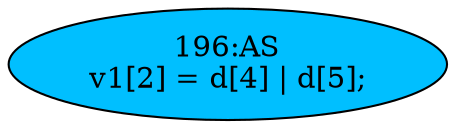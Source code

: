 strict digraph "" {
	node [label="\N"];
	"196:AS"	 [ast="<pyverilog.vparser.ast.Assign object at 0x7f4056d88490>",
		def_var="['v1']",
		fillcolor=deepskyblue,
		label="196:AS
v1[2] = d[4] | d[5];",
		statements="[]",
		style=filled,
		typ=Assign,
		use_var="['d', 'd']"];
}
